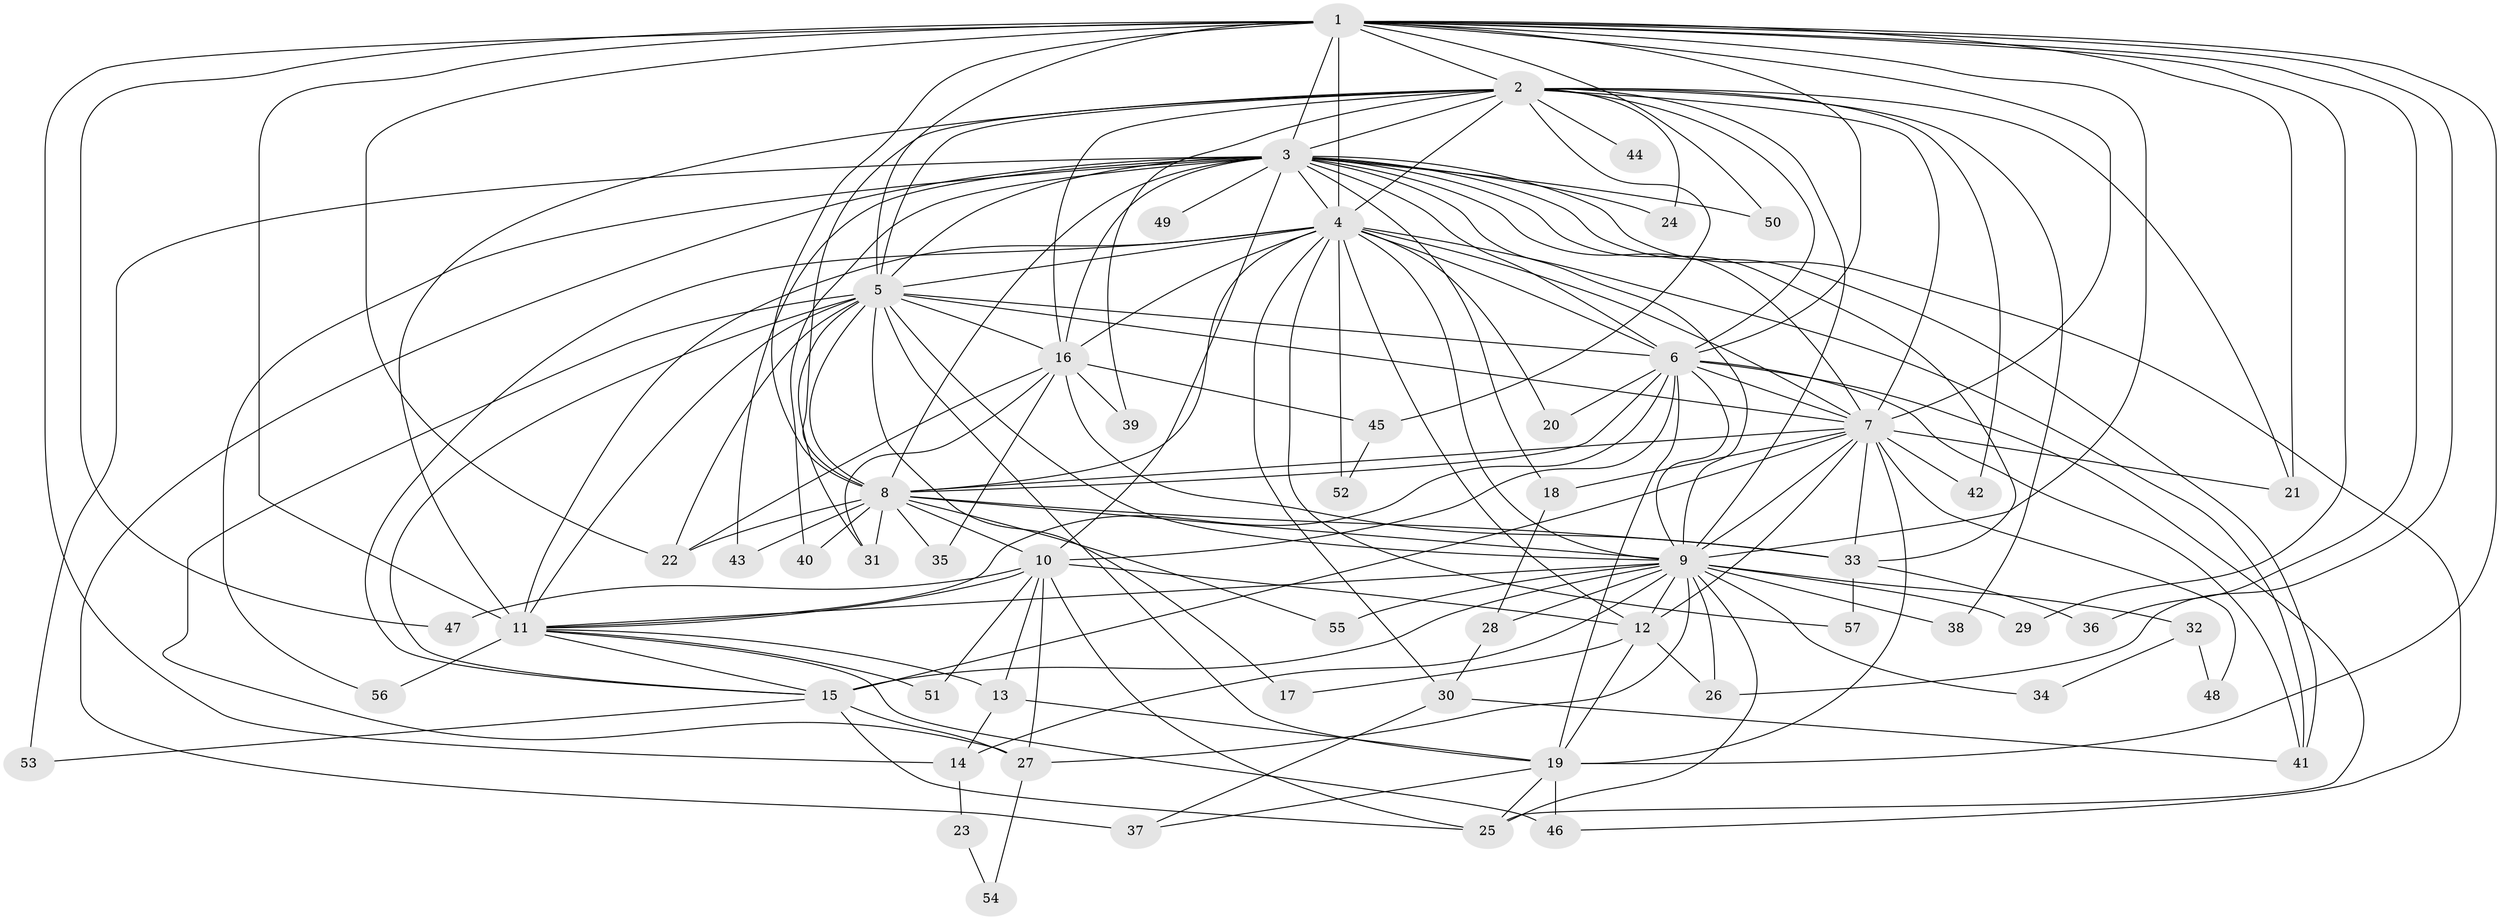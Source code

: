 // original degree distribution, {24: 0.008849557522123894, 20: 0.02654867256637168, 29: 0.008849557522123894, 18: 0.017699115044247787, 27: 0.008849557522123894, 19: 0.008849557522123894, 25: 0.008849557522123894, 9: 0.008849557522123894, 3: 0.24778761061946902, 5: 0.061946902654867256, 4: 0.061946902654867256, 8: 0.008849557522123894, 2: 0.5221238938053098}
// Generated by graph-tools (version 1.1) at 2025/49/03/04/25 22:49:26]
// undirected, 57 vertices, 162 edges
graph export_dot {
  node [color=gray90,style=filled];
  1;
  2;
  3;
  4;
  5;
  6;
  7;
  8;
  9;
  10;
  11;
  12;
  13;
  14;
  15;
  16;
  17;
  18;
  19;
  20;
  21;
  22;
  23;
  24;
  25;
  26;
  27;
  28;
  29;
  30;
  31;
  32;
  33;
  34;
  35;
  36;
  37;
  38;
  39;
  40;
  41;
  42;
  43;
  44;
  45;
  46;
  47;
  48;
  49;
  50;
  51;
  52;
  53;
  54;
  55;
  56;
  57;
  1 -- 2 [weight=3.0];
  1 -- 3 [weight=3.0];
  1 -- 4 [weight=3.0];
  1 -- 5 [weight=2.0];
  1 -- 6 [weight=2.0];
  1 -- 7 [weight=3.0];
  1 -- 8 [weight=2.0];
  1 -- 9 [weight=3.0];
  1 -- 11 [weight=7.0];
  1 -- 14 [weight=2.0];
  1 -- 19 [weight=1.0];
  1 -- 21 [weight=1.0];
  1 -- 22 [weight=1.0];
  1 -- 26 [weight=1.0];
  1 -- 29 [weight=1.0];
  1 -- 36 [weight=1.0];
  1 -- 47 [weight=1.0];
  1 -- 50 [weight=1.0];
  2 -- 3 [weight=1.0];
  2 -- 4 [weight=1.0];
  2 -- 5 [weight=1.0];
  2 -- 6 [weight=1.0];
  2 -- 7 [weight=2.0];
  2 -- 8 [weight=1.0];
  2 -- 9 [weight=1.0];
  2 -- 11 [weight=1.0];
  2 -- 16 [weight=1.0];
  2 -- 21 [weight=1.0];
  2 -- 24 [weight=1.0];
  2 -- 38 [weight=1.0];
  2 -- 39 [weight=1.0];
  2 -- 42 [weight=1.0];
  2 -- 44 [weight=1.0];
  2 -- 45 [weight=1.0];
  3 -- 4 [weight=1.0];
  3 -- 5 [weight=2.0];
  3 -- 6 [weight=2.0];
  3 -- 7 [weight=1.0];
  3 -- 8 [weight=2.0];
  3 -- 9 [weight=1.0];
  3 -- 10 [weight=1.0];
  3 -- 16 [weight=1.0];
  3 -- 18 [weight=1.0];
  3 -- 24 [weight=1.0];
  3 -- 33 [weight=1.0];
  3 -- 37 [weight=1.0];
  3 -- 40 [weight=1.0];
  3 -- 41 [weight=1.0];
  3 -- 43 [weight=1.0];
  3 -- 46 [weight=1.0];
  3 -- 49 [weight=1.0];
  3 -- 50 [weight=1.0];
  3 -- 53 [weight=1.0];
  3 -- 56 [weight=1.0];
  4 -- 5 [weight=1.0];
  4 -- 6 [weight=1.0];
  4 -- 7 [weight=1.0];
  4 -- 8 [weight=1.0];
  4 -- 9 [weight=1.0];
  4 -- 11 [weight=1.0];
  4 -- 12 [weight=1.0];
  4 -- 15 [weight=1.0];
  4 -- 16 [weight=1.0];
  4 -- 20 [weight=1.0];
  4 -- 30 [weight=1.0];
  4 -- 41 [weight=1.0];
  4 -- 52 [weight=1.0];
  4 -- 57 [weight=1.0];
  5 -- 6 [weight=1.0];
  5 -- 7 [weight=1.0];
  5 -- 8 [weight=1.0];
  5 -- 9 [weight=1.0];
  5 -- 11 [weight=1.0];
  5 -- 15 [weight=1.0];
  5 -- 16 [weight=1.0];
  5 -- 17 [weight=1.0];
  5 -- 19 [weight=1.0];
  5 -- 22 [weight=1.0];
  5 -- 27 [weight=1.0];
  5 -- 31 [weight=1.0];
  6 -- 7 [weight=1.0];
  6 -- 8 [weight=1.0];
  6 -- 9 [weight=1.0];
  6 -- 10 [weight=1.0];
  6 -- 11 [weight=1.0];
  6 -- 19 [weight=9.0];
  6 -- 20 [weight=2.0];
  6 -- 25 [weight=1.0];
  6 -- 41 [weight=1.0];
  7 -- 8 [weight=1.0];
  7 -- 9 [weight=1.0];
  7 -- 12 [weight=1.0];
  7 -- 15 [weight=2.0];
  7 -- 18 [weight=1.0];
  7 -- 19 [weight=1.0];
  7 -- 21 [weight=1.0];
  7 -- 33 [weight=1.0];
  7 -- 42 [weight=1.0];
  7 -- 48 [weight=1.0];
  8 -- 9 [weight=1.0];
  8 -- 10 [weight=1.0];
  8 -- 22 [weight=1.0];
  8 -- 31 [weight=1.0];
  8 -- 33 [weight=2.0];
  8 -- 35 [weight=1.0];
  8 -- 40 [weight=1.0];
  8 -- 43 [weight=1.0];
  8 -- 55 [weight=1.0];
  9 -- 11 [weight=1.0];
  9 -- 12 [weight=1.0];
  9 -- 14 [weight=1.0];
  9 -- 15 [weight=1.0];
  9 -- 25 [weight=1.0];
  9 -- 26 [weight=1.0];
  9 -- 27 [weight=1.0];
  9 -- 28 [weight=2.0];
  9 -- 29 [weight=1.0];
  9 -- 32 [weight=1.0];
  9 -- 34 [weight=1.0];
  9 -- 38 [weight=1.0];
  9 -- 55 [weight=1.0];
  10 -- 11 [weight=1.0];
  10 -- 12 [weight=1.0];
  10 -- 13 [weight=1.0];
  10 -- 25 [weight=1.0];
  10 -- 27 [weight=1.0];
  10 -- 47 [weight=1.0];
  10 -- 51 [weight=1.0];
  11 -- 13 [weight=1.0];
  11 -- 15 [weight=1.0];
  11 -- 46 [weight=2.0];
  11 -- 51 [weight=1.0];
  11 -- 56 [weight=1.0];
  12 -- 17 [weight=1.0];
  12 -- 19 [weight=2.0];
  12 -- 26 [weight=1.0];
  13 -- 14 [weight=1.0];
  13 -- 19 [weight=1.0];
  14 -- 23 [weight=1.0];
  15 -- 25 [weight=1.0];
  15 -- 27 [weight=1.0];
  15 -- 53 [weight=1.0];
  16 -- 22 [weight=1.0];
  16 -- 31 [weight=1.0];
  16 -- 33 [weight=1.0];
  16 -- 35 [weight=1.0];
  16 -- 39 [weight=1.0];
  16 -- 45 [weight=1.0];
  18 -- 28 [weight=1.0];
  19 -- 25 [weight=1.0];
  19 -- 37 [weight=1.0];
  19 -- 46 [weight=1.0];
  23 -- 54 [weight=1.0];
  27 -- 54 [weight=1.0];
  28 -- 30 [weight=1.0];
  30 -- 37 [weight=1.0];
  30 -- 41 [weight=1.0];
  32 -- 34 [weight=1.0];
  32 -- 48 [weight=1.0];
  33 -- 36 [weight=1.0];
  33 -- 57 [weight=1.0];
  45 -- 52 [weight=1.0];
}
